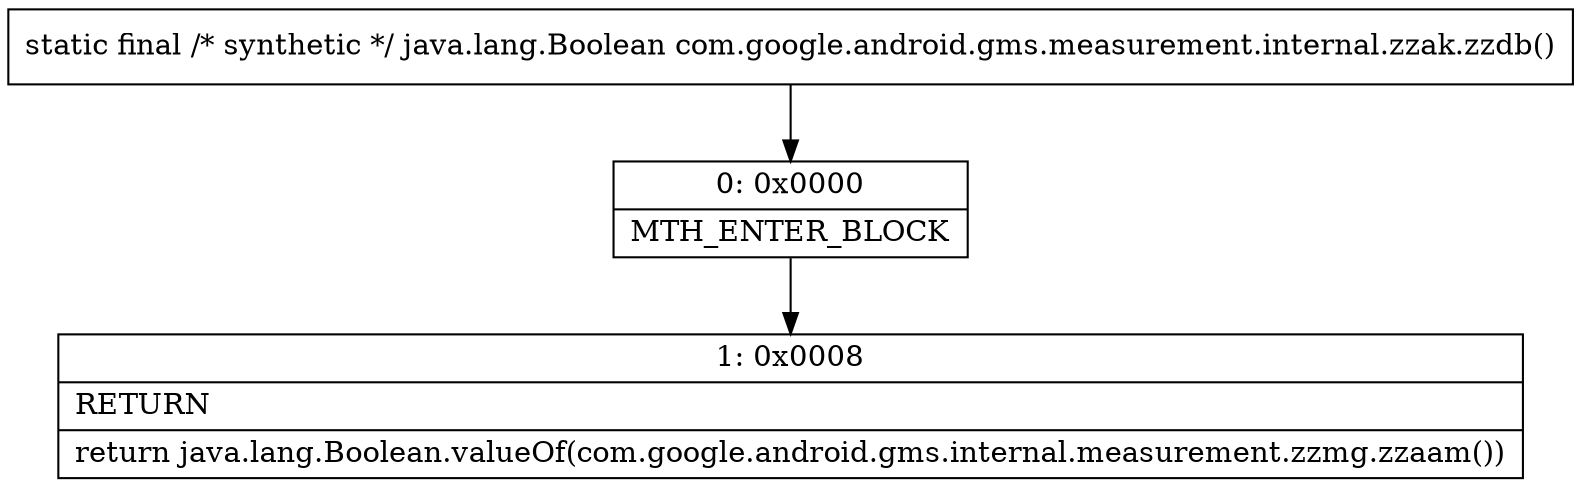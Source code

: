 digraph "CFG forcom.google.android.gms.measurement.internal.zzak.zzdb()Ljava\/lang\/Boolean;" {
Node_0 [shape=record,label="{0\:\ 0x0000|MTH_ENTER_BLOCK\l}"];
Node_1 [shape=record,label="{1\:\ 0x0008|RETURN\l|return java.lang.Boolean.valueOf(com.google.android.gms.internal.measurement.zzmg.zzaam())\l}"];
MethodNode[shape=record,label="{static final \/* synthetic *\/ java.lang.Boolean com.google.android.gms.measurement.internal.zzak.zzdb() }"];
MethodNode -> Node_0;
Node_0 -> Node_1;
}


